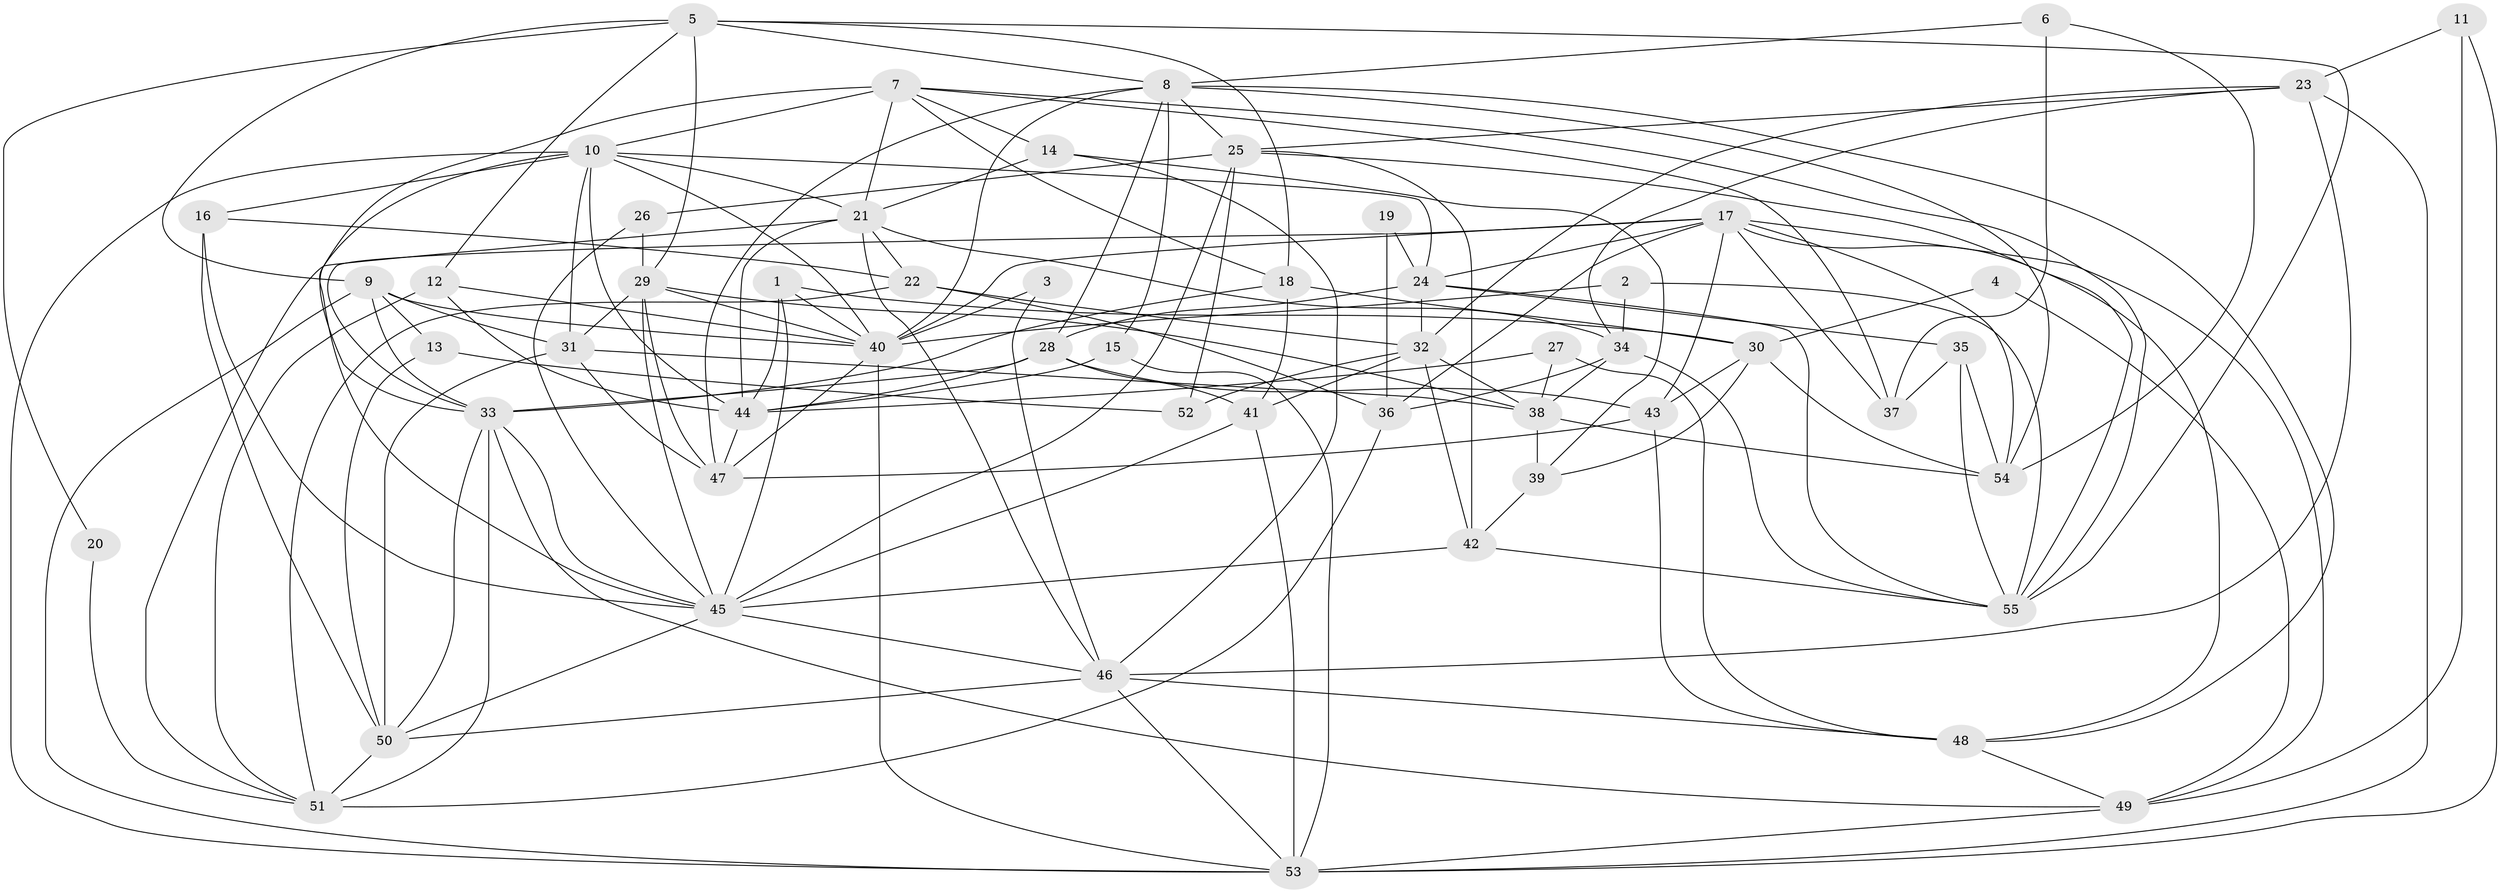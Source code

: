 // original degree distribution, {3: 0.3181818181818182, 6: 0.07272727272727272, 4: 0.3090909090909091, 5: 0.16363636363636364, 2: 0.08181818181818182, 7: 0.045454545454545456, 8: 0.00909090909090909}
// Generated by graph-tools (version 1.1) at 2025/26/03/09/25 03:26:16]
// undirected, 55 vertices, 156 edges
graph export_dot {
graph [start="1"]
  node [color=gray90,style=filled];
  1;
  2;
  3;
  4;
  5;
  6;
  7;
  8;
  9;
  10;
  11;
  12;
  13;
  14;
  15;
  16;
  17;
  18;
  19;
  20;
  21;
  22;
  23;
  24;
  25;
  26;
  27;
  28;
  29;
  30;
  31;
  32;
  33;
  34;
  35;
  36;
  37;
  38;
  39;
  40;
  41;
  42;
  43;
  44;
  45;
  46;
  47;
  48;
  49;
  50;
  51;
  52;
  53;
  54;
  55;
  1 -- 30 [weight=1.0];
  1 -- 40 [weight=1.0];
  1 -- 44 [weight=1.0];
  1 -- 45 [weight=1.0];
  2 -- 34 [weight=1.0];
  2 -- 40 [weight=2.0];
  2 -- 55 [weight=1.0];
  3 -- 40 [weight=1.0];
  3 -- 46 [weight=1.0];
  4 -- 30 [weight=1.0];
  4 -- 49 [weight=1.0];
  5 -- 8 [weight=1.0];
  5 -- 9 [weight=1.0];
  5 -- 12 [weight=1.0];
  5 -- 18 [weight=1.0];
  5 -- 20 [weight=1.0];
  5 -- 29 [weight=1.0];
  5 -- 55 [weight=1.0];
  6 -- 8 [weight=1.0];
  6 -- 37 [weight=2.0];
  6 -- 54 [weight=1.0];
  7 -- 10 [weight=1.0];
  7 -- 14 [weight=1.0];
  7 -- 18 [weight=1.0];
  7 -- 21 [weight=1.0];
  7 -- 33 [weight=1.0];
  7 -- 37 [weight=1.0];
  7 -- 55 [weight=1.0];
  8 -- 15 [weight=1.0];
  8 -- 25 [weight=1.0];
  8 -- 28 [weight=1.0];
  8 -- 40 [weight=1.0];
  8 -- 47 [weight=1.0];
  8 -- 48 [weight=1.0];
  8 -- 54 [weight=1.0];
  9 -- 13 [weight=1.0];
  9 -- 31 [weight=1.0];
  9 -- 33 [weight=1.0];
  9 -- 40 [weight=1.0];
  9 -- 53 [weight=1.0];
  10 -- 16 [weight=1.0];
  10 -- 21 [weight=1.0];
  10 -- 24 [weight=1.0];
  10 -- 31 [weight=1.0];
  10 -- 40 [weight=1.0];
  10 -- 44 [weight=1.0];
  10 -- 45 [weight=1.0];
  10 -- 53 [weight=1.0];
  11 -- 23 [weight=1.0];
  11 -- 49 [weight=1.0];
  11 -- 53 [weight=1.0];
  12 -- 40 [weight=1.0];
  12 -- 44 [weight=1.0];
  12 -- 51 [weight=1.0];
  13 -- 50 [weight=1.0];
  13 -- 52 [weight=1.0];
  14 -- 21 [weight=1.0];
  14 -- 39 [weight=1.0];
  14 -- 46 [weight=1.0];
  15 -- 44 [weight=1.0];
  15 -- 53 [weight=1.0];
  16 -- 22 [weight=1.0];
  16 -- 45 [weight=1.0];
  16 -- 50 [weight=1.0];
  17 -- 24 [weight=1.0];
  17 -- 33 [weight=1.0];
  17 -- 36 [weight=1.0];
  17 -- 37 [weight=1.0];
  17 -- 40 [weight=1.0];
  17 -- 43 [weight=1.0];
  17 -- 48 [weight=1.0];
  17 -- 49 [weight=1.0];
  17 -- 54 [weight=1.0];
  18 -- 30 [weight=1.0];
  18 -- 33 [weight=1.0];
  18 -- 41 [weight=1.0];
  19 -- 24 [weight=1.0];
  19 -- 36 [weight=1.0];
  20 -- 51 [weight=1.0];
  21 -- 22 [weight=1.0];
  21 -- 34 [weight=1.0];
  21 -- 44 [weight=1.0];
  21 -- 46 [weight=1.0];
  21 -- 51 [weight=1.0];
  22 -- 32 [weight=1.0];
  22 -- 36 [weight=1.0];
  22 -- 51 [weight=1.0];
  23 -- 25 [weight=1.0];
  23 -- 32 [weight=1.0];
  23 -- 34 [weight=1.0];
  23 -- 46 [weight=1.0];
  23 -- 53 [weight=1.0];
  24 -- 28 [weight=1.0];
  24 -- 32 [weight=1.0];
  24 -- 35 [weight=2.0];
  24 -- 55 [weight=1.0];
  25 -- 26 [weight=1.0];
  25 -- 42 [weight=1.0];
  25 -- 45 [weight=1.0];
  25 -- 52 [weight=1.0];
  25 -- 55 [weight=1.0];
  26 -- 29 [weight=1.0];
  26 -- 45 [weight=1.0];
  27 -- 38 [weight=1.0];
  27 -- 44 [weight=1.0];
  27 -- 48 [weight=1.0];
  28 -- 33 [weight=1.0];
  28 -- 41 [weight=1.0];
  28 -- 43 [weight=1.0];
  28 -- 44 [weight=1.0];
  29 -- 31 [weight=1.0];
  29 -- 38 [weight=1.0];
  29 -- 40 [weight=1.0];
  29 -- 45 [weight=1.0];
  29 -- 47 [weight=1.0];
  30 -- 39 [weight=1.0];
  30 -- 43 [weight=1.0];
  30 -- 54 [weight=1.0];
  31 -- 38 [weight=1.0];
  31 -- 47 [weight=2.0];
  31 -- 50 [weight=2.0];
  32 -- 38 [weight=1.0];
  32 -- 41 [weight=1.0];
  32 -- 42 [weight=1.0];
  32 -- 52 [weight=1.0];
  33 -- 45 [weight=1.0];
  33 -- 49 [weight=1.0];
  33 -- 50 [weight=1.0];
  33 -- 51 [weight=1.0];
  34 -- 36 [weight=1.0];
  34 -- 38 [weight=1.0];
  34 -- 55 [weight=1.0];
  35 -- 37 [weight=1.0];
  35 -- 54 [weight=1.0];
  35 -- 55 [weight=1.0];
  36 -- 51 [weight=1.0];
  38 -- 39 [weight=1.0];
  38 -- 54 [weight=1.0];
  39 -- 42 [weight=2.0];
  40 -- 47 [weight=1.0];
  40 -- 53 [weight=1.0];
  41 -- 45 [weight=1.0];
  41 -- 53 [weight=1.0];
  42 -- 45 [weight=2.0];
  42 -- 55 [weight=1.0];
  43 -- 47 [weight=2.0];
  43 -- 48 [weight=1.0];
  44 -- 47 [weight=1.0];
  45 -- 46 [weight=1.0];
  45 -- 50 [weight=1.0];
  46 -- 48 [weight=1.0];
  46 -- 50 [weight=1.0];
  46 -- 53 [weight=1.0];
  48 -- 49 [weight=1.0];
  49 -- 53 [weight=1.0];
  50 -- 51 [weight=2.0];
}
